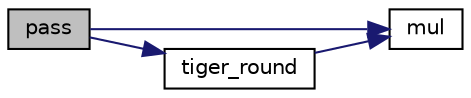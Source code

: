 digraph "pass"
{
 // LATEX_PDF_SIZE
  edge [fontname="Helvetica",fontsize="10",labelfontname="Helvetica",labelfontsize="10"];
  node [fontname="Helvetica",fontsize="10",shape=record];
  rankdir="LR";
  Node5 [label="pass",height=0.2,width=0.4,color="black", fillcolor="grey75", style="filled", fontcolor="black",tooltip=" "];
  Node5 -> Node6 [color="midnightblue",fontsize="10",style="solid",fontname="Helvetica"];
  Node6 [label="mul",height=0.2,width=0.4,color="black", fillcolor="white", style="filled",URL="$gmp__desc_8c.html#a7050c53d3ede33130b5137ee21872390",tooltip=" "];
  Node5 -> Node7 [color="midnightblue",fontsize="10",style="solid",fontname="Helvetica"];
  Node7 [label="tiger_round",height=0.2,width=0.4,color="black", fillcolor="white", style="filled",URL="$tiger_8c.html#a98146289b638fc60971c44d303e65eb0",tooltip=" "];
  Node7 -> Node6 [color="midnightblue",fontsize="10",style="solid",fontname="Helvetica"];
}
